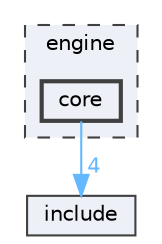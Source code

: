 digraph "engine/core"
{
 // LATEX_PDF_SIZE
  bgcolor="transparent";
  edge [fontname=Helvetica,fontsize=10,labelfontname=Helvetica,labelfontsize=10];
  node [fontname=Helvetica,fontsize=10,shape=box,height=0.2,width=0.4];
  compound=true
  subgraph clusterdir_996f45160da62e1a3d7f6046fad68f51 {
    graph [ bgcolor="#edf0f7", pencolor="grey25", label="engine", fontname=Helvetica,fontsize=10 style="filled,dashed", URL="dir_996f45160da62e1a3d7f6046fad68f51.html",tooltip=""]
  dir_a0e47c104ecd6c0b6dccb5f33d071508 [label="core", fillcolor="#edf0f7", color="grey25", style="filled,bold", URL="dir_a0e47c104ecd6c0b6dccb5f33d071508.html",tooltip=""];
  }
  dir_d44c64559bbebec7f509842c48db8b23 [label="include", fillcolor="#edf0f7", color="grey25", style="filled", URL="dir_d44c64559bbebec7f509842c48db8b23.html",tooltip=""];
  dir_a0e47c104ecd6c0b6dccb5f33d071508->dir_d44c64559bbebec7f509842c48db8b23 [headlabel="4", labeldistance=1.5 headhref="dir_000001_000004.html" color="steelblue1" fontcolor="steelblue1"];
}
